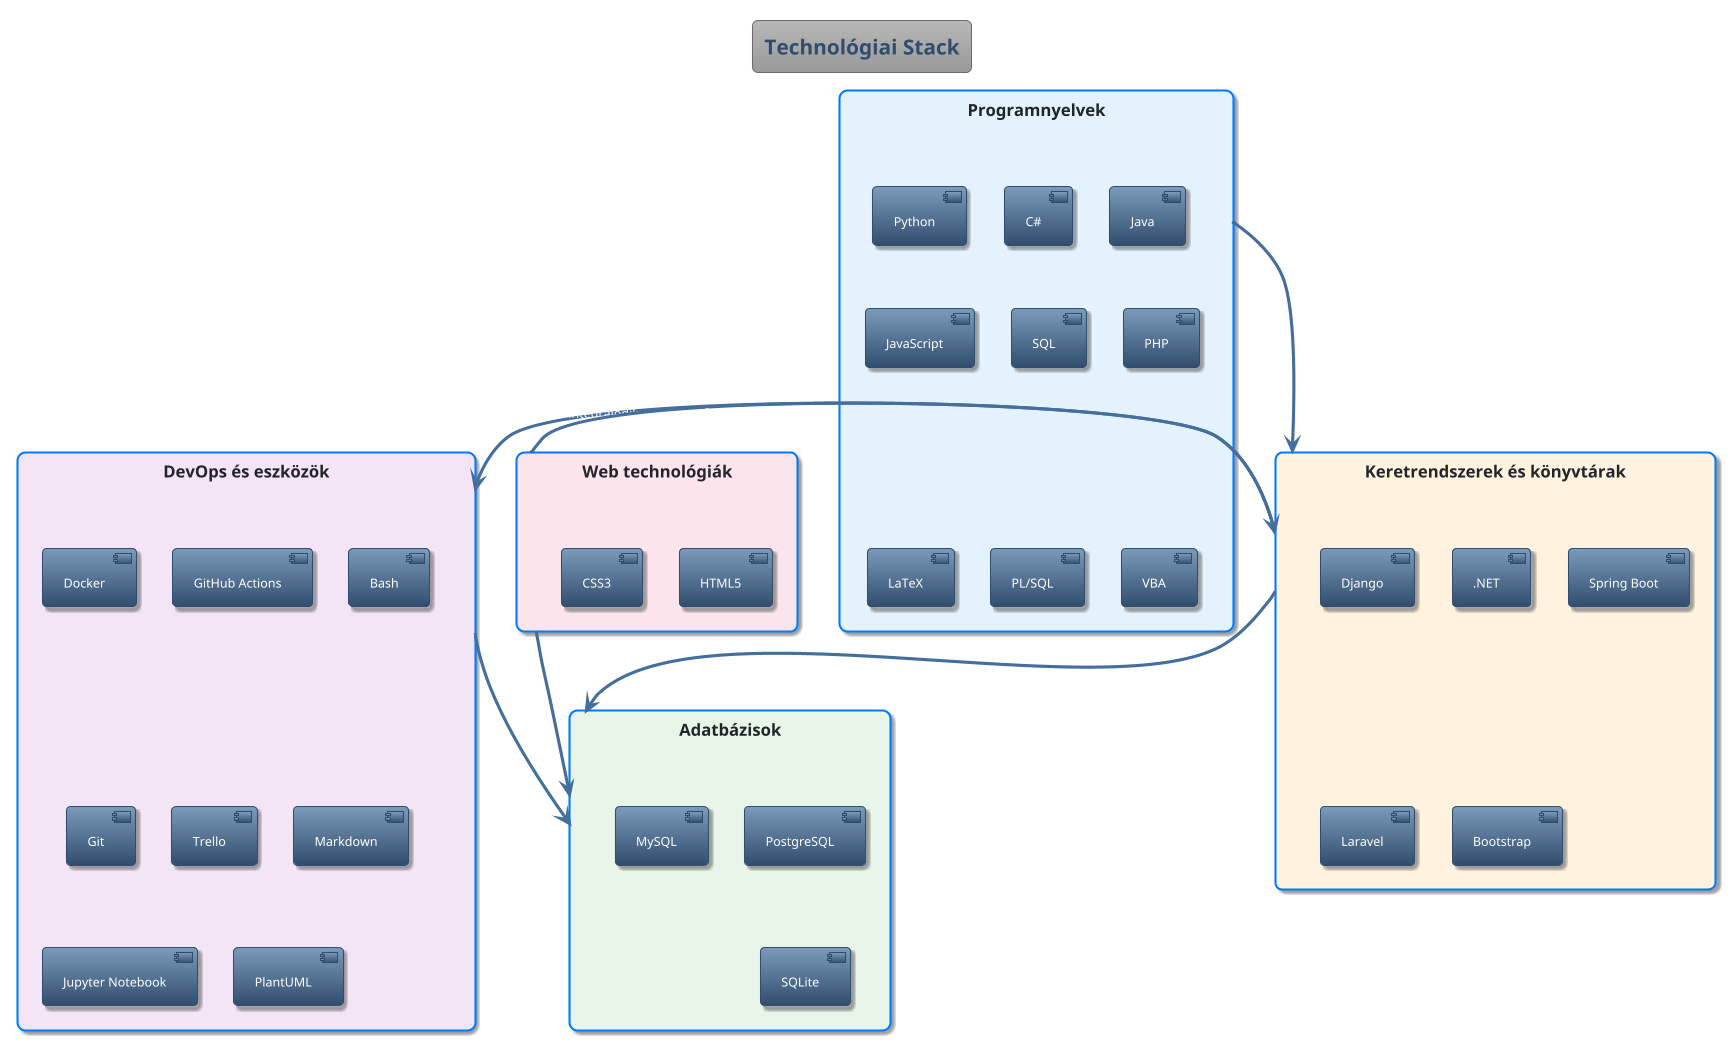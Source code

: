 @startuml
!theme spacelab

title Technológiai Stack

skinparam rectangle {
  BackgroundColor #f8f9fa
  BorderColor #007bff
  FontColor #212529
  FontSize 16
  RoundCorner 15
}
skinparam shadowing true

rectangle "Programnyelvek" as L #e3f2fd {
  [Python]
  [C#]
  [Java]
  [JavaScript]
  [SQL]
  [PHP]
  [LaTeX]
  [PL/SQL]
  [VBA]
}

rectangle "Keretrendszerek és könyvtárak" as F #fff3e0 {
  [Django]
  [.NET]
  [Spring Boot]
  [Laravel]
  [Bootstrap]
}

rectangle "Adatbázisok" as D #e8f5e9 {
  [PostgreSQL]
  [MySQL]
  [SQLite]
}

rectangle "DevOps és eszközök" as T #f3e5f5 {
  [Docker]
  [GitHub Actions]
  [Bash]
  [Git]
  [Trello]
  [Markdown]
  [Jupyter Notebook]
  [PlantUML]
}

rectangle "Web technológiák" as W #fce4ec {
  [HTML5]
  [CSS3]
  [JavaScript]
}

L -down-> F : "használja"
F -down-> D : "kapcsolódik"
F -right-> T : "integrálódik"
W -right-> F : "front-end"
T -down-> D : "kezeli"
W -down-> D : "eléri"
@enduml 